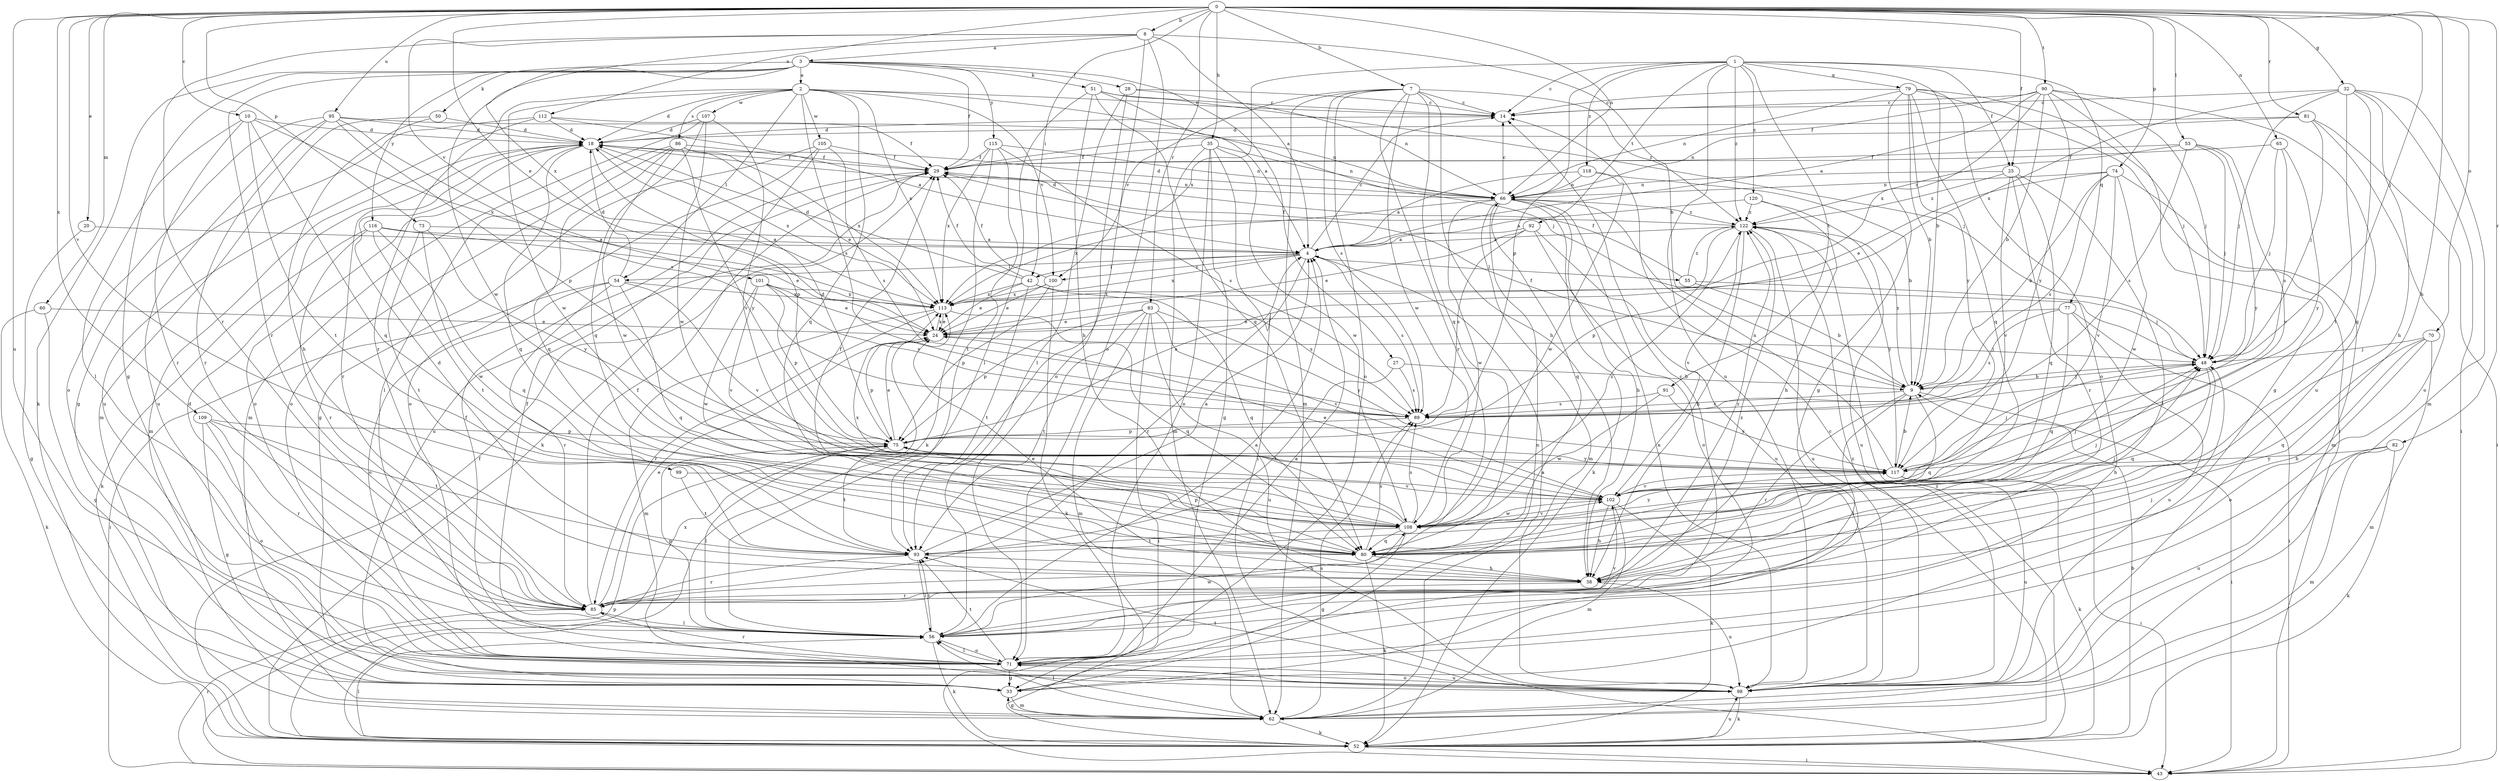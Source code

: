 strict digraph  {
0;
1;
2;
3;
4;
7;
8;
9;
10;
14;
18;
20;
24;
25;
27;
28;
29;
32;
33;
35;
38;
42;
43;
48;
50;
51;
52;
53;
54;
55;
56;
60;
62;
65;
66;
70;
71;
73;
74;
75;
77;
79;
80;
81;
82;
83;
85;
86;
89;
90;
91;
92;
93;
95;
98;
99;
100;
101;
102;
105;
107;
108;
109;
112;
113;
115;
116;
117;
118;
120;
122;
0 -> 7  [label=b];
0 -> 8  [label=b];
0 -> 10  [label=c];
0 -> 20  [label=e];
0 -> 24  [label=e];
0 -> 25  [label=f];
0 -> 32  [label=g];
0 -> 35  [label=h];
0 -> 38  [label=h];
0 -> 42  [label=i];
0 -> 48  [label=j];
0 -> 53  [label=l];
0 -> 60  [label=m];
0 -> 65  [label=n];
0 -> 66  [label=n];
0 -> 70  [label=o];
0 -> 73  [label=p];
0 -> 74  [label=p];
0 -> 81  [label=r];
0 -> 82  [label=r];
0 -> 83  [label=r];
0 -> 90  [label=t];
0 -> 95  [label=u];
0 -> 98  [label=u];
0 -> 99  [label=v];
0 -> 109  [label=x];
0 -> 112  [label=x];
1 -> 9  [label=b];
1 -> 14  [label=c];
1 -> 25  [label=f];
1 -> 75  [label=p];
1 -> 77  [label=q];
1 -> 79  [label=q];
1 -> 91  [label=t];
1 -> 92  [label=t];
1 -> 98  [label=u];
1 -> 113  [label=x];
1 -> 118  [label=z];
1 -> 120  [label=z];
1 -> 122  [label=z];
2 -> 14  [label=c];
2 -> 18  [label=d];
2 -> 48  [label=j];
2 -> 54  [label=l];
2 -> 80  [label=q];
2 -> 85  [label=r];
2 -> 86  [label=s];
2 -> 89  [label=s];
2 -> 100  [label=v];
2 -> 105  [label=w];
2 -> 107  [label=w];
2 -> 108  [label=w];
2 -> 113  [label=x];
3 -> 2  [label=a];
3 -> 27  [label=f];
3 -> 28  [label=f];
3 -> 29  [label=f];
3 -> 33  [label=g];
3 -> 50  [label=k];
3 -> 51  [label=k];
3 -> 52  [label=k];
3 -> 85  [label=r];
3 -> 108  [label=w];
3 -> 115  [label=y];
3 -> 116  [label=y];
4 -> 14  [label=c];
4 -> 42  [label=i];
4 -> 54  [label=l];
4 -> 55  [label=l];
4 -> 85  [label=r];
4 -> 89  [label=s];
4 -> 100  [label=v];
4 -> 113  [label=x];
7 -> 14  [label=c];
7 -> 38  [label=h];
7 -> 62  [label=m];
7 -> 71  [label=o];
7 -> 80  [label=q];
7 -> 85  [label=r];
7 -> 89  [label=s];
7 -> 100  [label=v];
7 -> 108  [label=w];
7 -> 122  [label=z];
8 -> 3  [label=a];
8 -> 4  [label=a];
8 -> 9  [label=b];
8 -> 71  [label=o];
8 -> 85  [label=r];
8 -> 93  [label=t];
8 -> 101  [label=v];
8 -> 113  [label=x];
9 -> 29  [label=f];
9 -> 43  [label=i];
9 -> 48  [label=j];
9 -> 56  [label=l];
9 -> 80  [label=q];
9 -> 85  [label=r];
9 -> 89  [label=s];
9 -> 122  [label=z];
10 -> 18  [label=d];
10 -> 56  [label=l];
10 -> 80  [label=q];
10 -> 85  [label=r];
10 -> 93  [label=t];
10 -> 113  [label=x];
14 -> 18  [label=d];
18 -> 29  [label=f];
18 -> 62  [label=m];
18 -> 71  [label=o];
18 -> 75  [label=p];
18 -> 80  [label=q];
18 -> 85  [label=r];
18 -> 113  [label=x];
20 -> 4  [label=a];
20 -> 33  [label=g];
24 -> 48  [label=j];
24 -> 75  [label=p];
24 -> 113  [label=x];
25 -> 56  [label=l];
25 -> 66  [label=n];
25 -> 80  [label=q];
25 -> 85  [label=r];
25 -> 102  [label=v];
25 -> 122  [label=z];
27 -> 9  [label=b];
27 -> 89  [label=s];
27 -> 93  [label=t];
28 -> 14  [label=c];
28 -> 56  [label=l];
28 -> 66  [label=n];
28 -> 71  [label=o];
29 -> 66  [label=n];
29 -> 98  [label=u];
32 -> 14  [label=c];
32 -> 38  [label=h];
32 -> 43  [label=i];
32 -> 48  [label=j];
32 -> 62  [label=m];
32 -> 80  [label=q];
32 -> 93  [label=t];
32 -> 113  [label=x];
33 -> 62  [label=m];
33 -> 66  [label=n];
35 -> 29  [label=f];
35 -> 33  [label=g];
35 -> 43  [label=i];
35 -> 62  [label=m];
35 -> 66  [label=n];
35 -> 71  [label=o];
35 -> 108  [label=w];
38 -> 18  [label=d];
38 -> 24  [label=e];
38 -> 85  [label=r];
38 -> 98  [label=u];
38 -> 122  [label=z];
42 -> 18  [label=d];
42 -> 24  [label=e];
42 -> 29  [label=f];
42 -> 80  [label=q];
42 -> 89  [label=s];
42 -> 93  [label=t];
42 -> 113  [label=x];
43 -> 75  [label=p];
43 -> 85  [label=r];
48 -> 9  [label=b];
48 -> 38  [label=h];
48 -> 80  [label=q];
50 -> 18  [label=d];
50 -> 38  [label=h];
50 -> 62  [label=m];
51 -> 4  [label=a];
51 -> 14  [label=c];
51 -> 38  [label=h];
51 -> 48  [label=j];
51 -> 56  [label=l];
51 -> 80  [label=q];
52 -> 9  [label=b];
52 -> 14  [label=c];
52 -> 29  [label=f];
52 -> 43  [label=i];
52 -> 56  [label=l];
52 -> 98  [label=u];
52 -> 113  [label=x];
52 -> 122  [label=z];
53 -> 29  [label=f];
53 -> 48  [label=j];
53 -> 89  [label=s];
53 -> 102  [label=v];
53 -> 117  [label=y];
53 -> 122  [label=z];
54 -> 18  [label=d];
54 -> 43  [label=i];
54 -> 71  [label=o];
54 -> 80  [label=q];
54 -> 85  [label=r];
54 -> 102  [label=v];
54 -> 113  [label=x];
55 -> 9  [label=b];
55 -> 29  [label=f];
55 -> 48  [label=j];
55 -> 122  [label=z];
56 -> 4  [label=a];
56 -> 14  [label=c];
56 -> 29  [label=f];
56 -> 48  [label=j];
56 -> 52  [label=k];
56 -> 71  [label=o];
56 -> 75  [label=p];
56 -> 93  [label=t];
56 -> 102  [label=v];
56 -> 108  [label=w];
60 -> 24  [label=e];
60 -> 33  [label=g];
60 -> 52  [label=k];
62 -> 33  [label=g];
62 -> 52  [label=k];
62 -> 56  [label=l];
62 -> 89  [label=s];
65 -> 29  [label=f];
65 -> 48  [label=j];
65 -> 89  [label=s];
65 -> 117  [label=y];
66 -> 14  [label=c];
66 -> 18  [label=d];
66 -> 38  [label=h];
66 -> 52  [label=k];
66 -> 62  [label=m];
66 -> 80  [label=q];
66 -> 108  [label=w];
66 -> 113  [label=x];
66 -> 122  [label=z];
70 -> 38  [label=h];
70 -> 48  [label=j];
70 -> 62  [label=m];
70 -> 71  [label=o];
70 -> 80  [label=q];
71 -> 4  [label=a];
71 -> 18  [label=d];
71 -> 29  [label=f];
71 -> 33  [label=g];
71 -> 56  [label=l];
71 -> 85  [label=r];
71 -> 93  [label=t];
71 -> 98  [label=u];
73 -> 4  [label=a];
73 -> 93  [label=t];
73 -> 108  [label=w];
73 -> 117  [label=y];
74 -> 9  [label=b];
74 -> 24  [label=e];
74 -> 62  [label=m];
74 -> 66  [label=n];
74 -> 89  [label=s];
74 -> 102  [label=v];
74 -> 108  [label=w];
75 -> 4  [label=a];
75 -> 18  [label=d];
75 -> 24  [label=e];
75 -> 56  [label=l];
75 -> 93  [label=t];
75 -> 117  [label=y];
77 -> 24  [label=e];
77 -> 43  [label=i];
77 -> 80  [label=q];
77 -> 89  [label=s];
77 -> 98  [label=u];
79 -> 9  [label=b];
79 -> 14  [label=c];
79 -> 33  [label=g];
79 -> 43  [label=i];
79 -> 48  [label=j];
79 -> 66  [label=n];
79 -> 71  [label=o];
79 -> 80  [label=q];
79 -> 117  [label=y];
80 -> 38  [label=h];
80 -> 48  [label=j];
80 -> 52  [label=k];
80 -> 75  [label=p];
80 -> 89  [label=s];
81 -> 18  [label=d];
81 -> 43  [label=i];
81 -> 48  [label=j];
81 -> 66  [label=n];
81 -> 71  [label=o];
82 -> 52  [label=k];
82 -> 62  [label=m];
82 -> 98  [label=u];
82 -> 117  [label=y];
83 -> 24  [label=e];
83 -> 43  [label=i];
83 -> 62  [label=m];
83 -> 75  [label=p];
83 -> 93  [label=t];
83 -> 98  [label=u];
83 -> 102  [label=v];
83 -> 117  [label=y];
85 -> 24  [label=e];
85 -> 29  [label=f];
85 -> 56  [label=l];
85 -> 122  [label=z];
86 -> 24  [label=e];
86 -> 29  [label=f];
86 -> 56  [label=l];
86 -> 71  [label=o];
86 -> 80  [label=q];
86 -> 108  [label=w];
86 -> 113  [label=x];
86 -> 117  [label=y];
89 -> 75  [label=p];
90 -> 4  [label=a];
90 -> 9  [label=b];
90 -> 14  [label=c];
90 -> 29  [label=f];
90 -> 33  [label=g];
90 -> 48  [label=j];
90 -> 98  [label=u];
90 -> 113  [label=x];
90 -> 117  [label=y];
91 -> 89  [label=s];
91 -> 108  [label=w];
91 -> 117  [label=y];
92 -> 4  [label=a];
92 -> 24  [label=e];
92 -> 71  [label=o];
92 -> 89  [label=s];
92 -> 98  [label=u];
93 -> 4  [label=a];
93 -> 38  [label=h];
93 -> 56  [label=l];
93 -> 85  [label=r];
95 -> 18  [label=d];
95 -> 66  [label=n];
95 -> 71  [label=o];
95 -> 75  [label=p];
95 -> 85  [label=r];
95 -> 89  [label=s];
95 -> 98  [label=u];
98 -> 4  [label=a];
98 -> 52  [label=k];
98 -> 66  [label=n];
98 -> 71  [label=o];
98 -> 93  [label=t];
98 -> 122  [label=z];
99 -> 93  [label=t];
99 -> 102  [label=v];
100 -> 24  [label=e];
100 -> 29  [label=f];
100 -> 52  [label=k];
100 -> 75  [label=p];
100 -> 113  [label=x];
101 -> 24  [label=e];
101 -> 75  [label=p];
101 -> 89  [label=s];
101 -> 102  [label=v];
101 -> 108  [label=w];
101 -> 113  [label=x];
102 -> 24  [label=e];
102 -> 38  [label=h];
102 -> 48  [label=j];
102 -> 52  [label=k];
102 -> 62  [label=m];
102 -> 108  [label=w];
105 -> 29  [label=f];
105 -> 33  [label=g];
105 -> 52  [label=k];
105 -> 71  [label=o];
105 -> 89  [label=s];
107 -> 18  [label=d];
107 -> 62  [label=m];
107 -> 80  [label=q];
107 -> 102  [label=v];
107 -> 108  [label=w];
108 -> 29  [label=f];
108 -> 33  [label=g];
108 -> 48  [label=j];
108 -> 80  [label=q];
108 -> 89  [label=s];
108 -> 93  [label=t];
108 -> 102  [label=v];
108 -> 113  [label=x];
108 -> 117  [label=y];
108 -> 122  [label=z];
109 -> 33  [label=g];
109 -> 71  [label=o];
109 -> 75  [label=p];
109 -> 85  [label=r];
109 -> 93  [label=t];
112 -> 4  [label=a];
112 -> 18  [label=d];
112 -> 29  [label=f];
112 -> 33  [label=g];
112 -> 98  [label=u];
113 -> 24  [label=e];
113 -> 62  [label=m];
113 -> 80  [label=q];
113 -> 85  [label=r];
115 -> 29  [label=f];
115 -> 52  [label=k];
115 -> 66  [label=n];
115 -> 89  [label=s];
115 -> 93  [label=t];
115 -> 113  [label=x];
116 -> 4  [label=a];
116 -> 24  [label=e];
116 -> 52  [label=k];
116 -> 80  [label=q];
116 -> 85  [label=r];
116 -> 93  [label=t];
117 -> 9  [label=b];
117 -> 43  [label=i];
117 -> 48  [label=j];
117 -> 52  [label=k];
117 -> 66  [label=n];
117 -> 98  [label=u];
117 -> 102  [label=v];
118 -> 4  [label=a];
118 -> 9  [label=b];
118 -> 66  [label=n];
118 -> 108  [label=w];
120 -> 4  [label=a];
120 -> 38  [label=h];
120 -> 98  [label=u];
120 -> 122  [label=z];
122 -> 4  [label=a];
122 -> 18  [label=d];
122 -> 38  [label=h];
122 -> 75  [label=p];
122 -> 98  [label=u];
122 -> 102  [label=v];
122 -> 117  [label=y];
}
